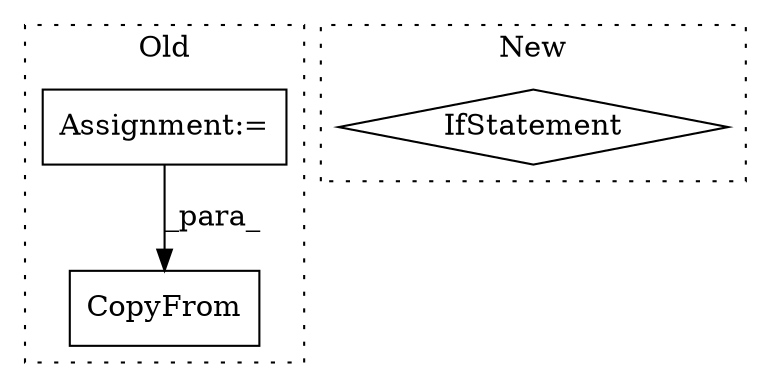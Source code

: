 digraph G {
subgraph cluster0 {
1 [label="CopyFrom" a="32" s="1610,1631" l="9,1" shape="box"];
3 [label="Assignment:=" a="7" s="1516" l="1" shape="box"];
label = "Old";
style="dotted";
}
subgraph cluster1 {
2 [label="IfStatement" a="25" s="1393,1420" l="4,2" shape="diamond"];
label = "New";
style="dotted";
}
3 -> 1 [label="_para_"];
}